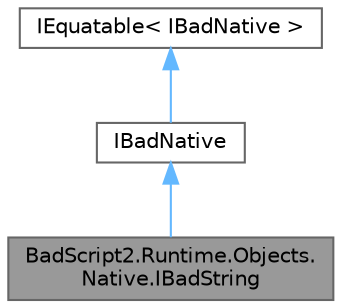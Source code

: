 digraph "BadScript2.Runtime.Objects.Native.IBadString"
{
 // LATEX_PDF_SIZE
  bgcolor="transparent";
  edge [fontname=Helvetica,fontsize=10,labelfontname=Helvetica,labelfontsize=10];
  node [fontname=Helvetica,fontsize=10,shape=box,height=0.2,width=0.4];
  Node1 [id="Node000001",label="BadScript2.Runtime.Objects.\lNative.IBadString",height=0.2,width=0.4,color="gray40", fillcolor="grey60", style="filled", fontcolor="black",tooltip="Implements the Interface for Native Strings."];
  Node2 -> Node1 [id="edge1_Node000001_Node000002",dir="back",color="steelblue1",style="solid",tooltip=" "];
  Node2 [id="Node000002",label="IBadNative",height=0.2,width=0.4,color="gray40", fillcolor="white", style="filled",URL="$interface_bad_script2_1_1_runtime_1_1_objects_1_1_native_1_1_i_bad_native.html",tooltip="Defines properties for Native Types."];
  Node3 -> Node2 [id="edge2_Node000002_Node000003",dir="back",color="steelblue1",style="solid",tooltip=" "];
  Node3 [id="Node000003",label="IEquatable\< IBadNative \>",height=0.2,width=0.4,color="gray40", fillcolor="white", style="filled",tooltip=" "];
}
